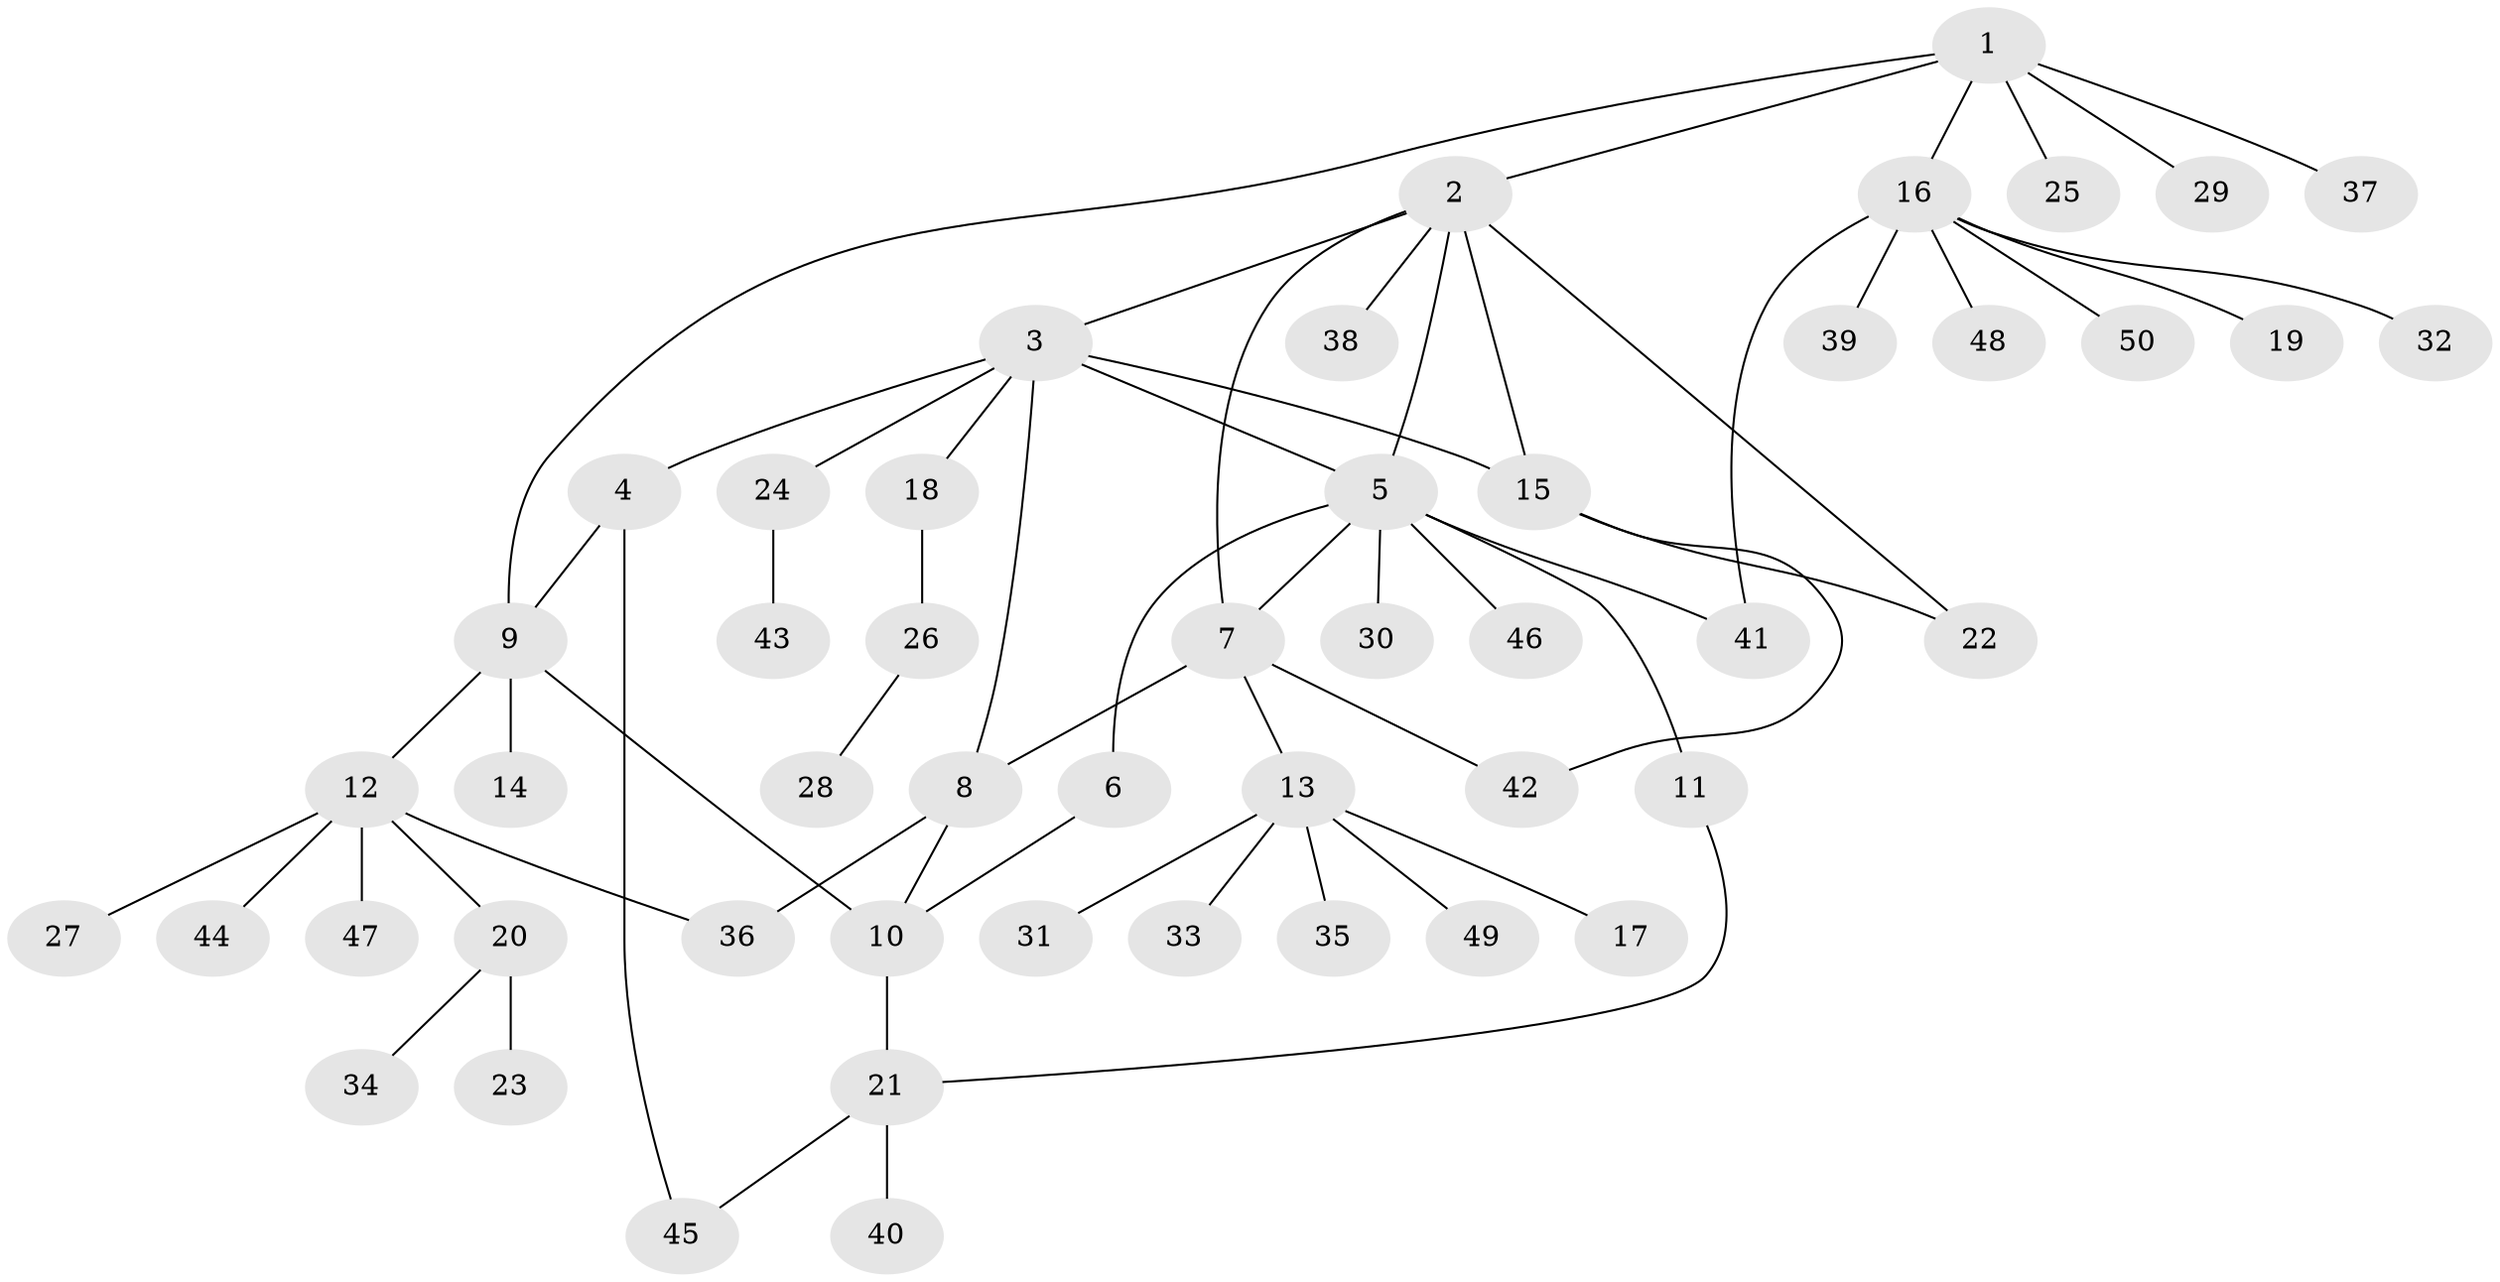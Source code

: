 // coarse degree distribution, {5: 0.06666666666666667, 1: 0.7666666666666667, 2: 0.1, 4: 0.03333333333333333, 17: 0.03333333333333333}
// Generated by graph-tools (version 1.1) at 2025/57/03/04/25 21:57:12]
// undirected, 50 vertices, 62 edges
graph export_dot {
graph [start="1"]
  node [color=gray90,style=filled];
  1;
  2;
  3;
  4;
  5;
  6;
  7;
  8;
  9;
  10;
  11;
  12;
  13;
  14;
  15;
  16;
  17;
  18;
  19;
  20;
  21;
  22;
  23;
  24;
  25;
  26;
  27;
  28;
  29;
  30;
  31;
  32;
  33;
  34;
  35;
  36;
  37;
  38;
  39;
  40;
  41;
  42;
  43;
  44;
  45;
  46;
  47;
  48;
  49;
  50;
  1 -- 2;
  1 -- 9;
  1 -- 16;
  1 -- 25;
  1 -- 29;
  1 -- 37;
  2 -- 3;
  2 -- 5;
  2 -- 7;
  2 -- 15;
  2 -- 22;
  2 -- 38;
  3 -- 4;
  3 -- 5;
  3 -- 8;
  3 -- 15;
  3 -- 18;
  3 -- 24;
  4 -- 9;
  4 -- 45;
  5 -- 6;
  5 -- 7;
  5 -- 11;
  5 -- 30;
  5 -- 41;
  5 -- 46;
  6 -- 10;
  7 -- 8;
  7 -- 13;
  7 -- 42;
  8 -- 10;
  8 -- 36;
  9 -- 10;
  9 -- 12;
  9 -- 14;
  10 -- 21;
  11 -- 21;
  12 -- 20;
  12 -- 27;
  12 -- 36;
  12 -- 44;
  12 -- 47;
  13 -- 17;
  13 -- 31;
  13 -- 33;
  13 -- 35;
  13 -- 49;
  15 -- 22;
  15 -- 42;
  16 -- 19;
  16 -- 32;
  16 -- 39;
  16 -- 41;
  16 -- 48;
  16 -- 50;
  18 -- 26;
  20 -- 23;
  20 -- 34;
  21 -- 40;
  21 -- 45;
  24 -- 43;
  26 -- 28;
}
